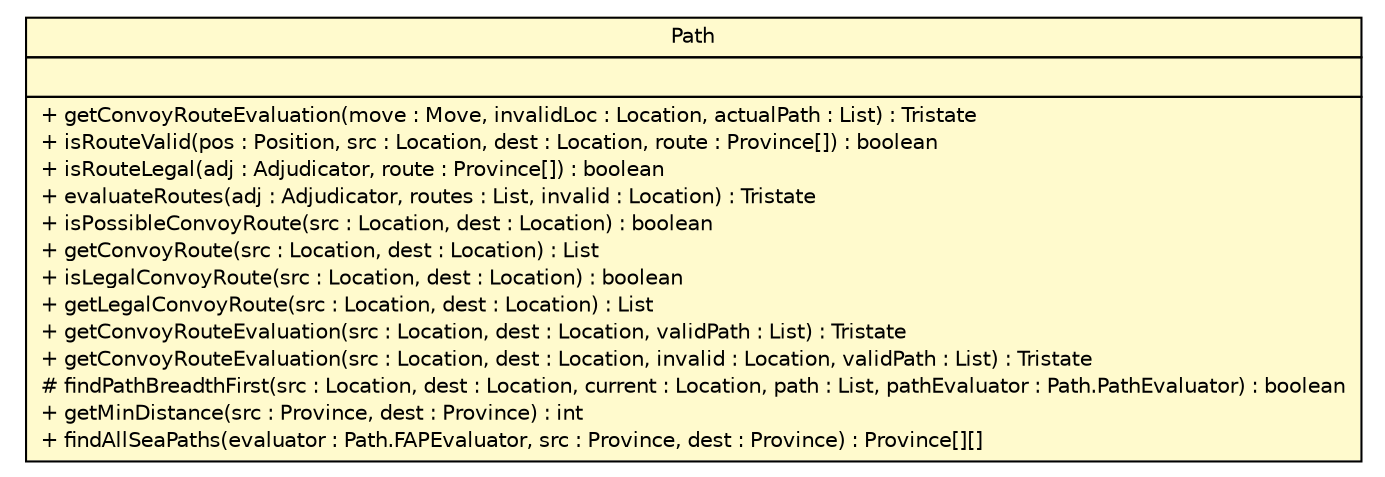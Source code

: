 #!/usr/local/bin/dot
#
# Class diagram 
# Generated by UMLGraph version 5.2 (http://www.umlgraph.org/)
#

digraph G {
	edge [fontname="Helvetica",fontsize=10,labelfontname="Helvetica",labelfontsize=10];
	node [fontname="Helvetica",fontsize=10,shape=plaintext];
	nodesep=0.25;
	ranksep=0.5;
	// dip.world.Path
	c7161 [label=<<table title="dip.world.Path" border="0" cellborder="1" cellspacing="0" cellpadding="2" port="p" bgcolor="lemonChiffon" href="./Path.html">
		<tr><td><table border="0" cellspacing="0" cellpadding="1">
<tr><td align="center" balign="center"> Path </td></tr>
		</table></td></tr>
		<tr><td><table border="0" cellspacing="0" cellpadding="1">
<tr><td align="left" balign="left">  </td></tr>
		</table></td></tr>
		<tr><td><table border="0" cellspacing="0" cellpadding="1">
<tr><td align="left" balign="left"> + getConvoyRouteEvaluation(move : Move, invalidLoc : Location, actualPath : List) : Tristate </td></tr>
<tr><td align="left" balign="left"> + isRouteValid(pos : Position, src : Location, dest : Location, route : Province[]) : boolean </td></tr>
<tr><td align="left" balign="left"> + isRouteLegal(adj : Adjudicator, route : Province[]) : boolean </td></tr>
<tr><td align="left" balign="left"> + evaluateRoutes(adj : Adjudicator, routes : List, invalid : Location) : Tristate </td></tr>
<tr><td align="left" balign="left"> + isPossibleConvoyRoute(src : Location, dest : Location) : boolean </td></tr>
<tr><td align="left" balign="left"> + getConvoyRoute(src : Location, dest : Location) : List </td></tr>
<tr><td align="left" balign="left"> + isLegalConvoyRoute(src : Location, dest : Location) : boolean </td></tr>
<tr><td align="left" balign="left"> + getLegalConvoyRoute(src : Location, dest : Location) : List </td></tr>
<tr><td align="left" balign="left"> + getConvoyRouteEvaluation(src : Location, dest : Location, validPath : List) : Tristate </td></tr>
<tr><td align="left" balign="left"> + getConvoyRouteEvaluation(src : Location, dest : Location, invalid : Location, validPath : List) : Tristate </td></tr>
<tr><td align="left" balign="left"> # findPathBreadthFirst(src : Location, dest : Location, current : Location, path : List, pathEvaluator : Path.PathEvaluator) : boolean </td></tr>
<tr><td align="left" balign="left"> + getMinDistance(src : Province, dest : Province) : int </td></tr>
<tr><td align="left" balign="left"> + findAllSeaPaths(evaluator : Path.FAPEvaluator, src : Province, dest : Province) : Province[][] </td></tr>
		</table></td></tr>
		</table>>, fontname="Helvetica", fontcolor="black", fontsize=10.0];
}

